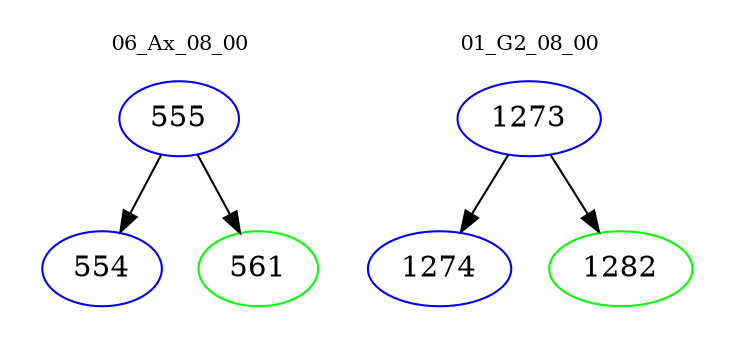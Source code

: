 digraph{
subgraph cluster_0 {
color = white
label = "06_Ax_08_00";
fontsize=10;
T0_555 [label="555", color="blue"]
T0_555 -> T0_554 [color="black"]
T0_554 [label="554", color="blue"]
T0_555 -> T0_561 [color="black"]
T0_561 [label="561", color="green"]
}
subgraph cluster_1 {
color = white
label = "01_G2_08_00";
fontsize=10;
T1_1273 [label="1273", color="blue"]
T1_1273 -> T1_1274 [color="black"]
T1_1274 [label="1274", color="blue"]
T1_1273 -> T1_1282 [color="black"]
T1_1282 [label="1282", color="green"]
}
}
